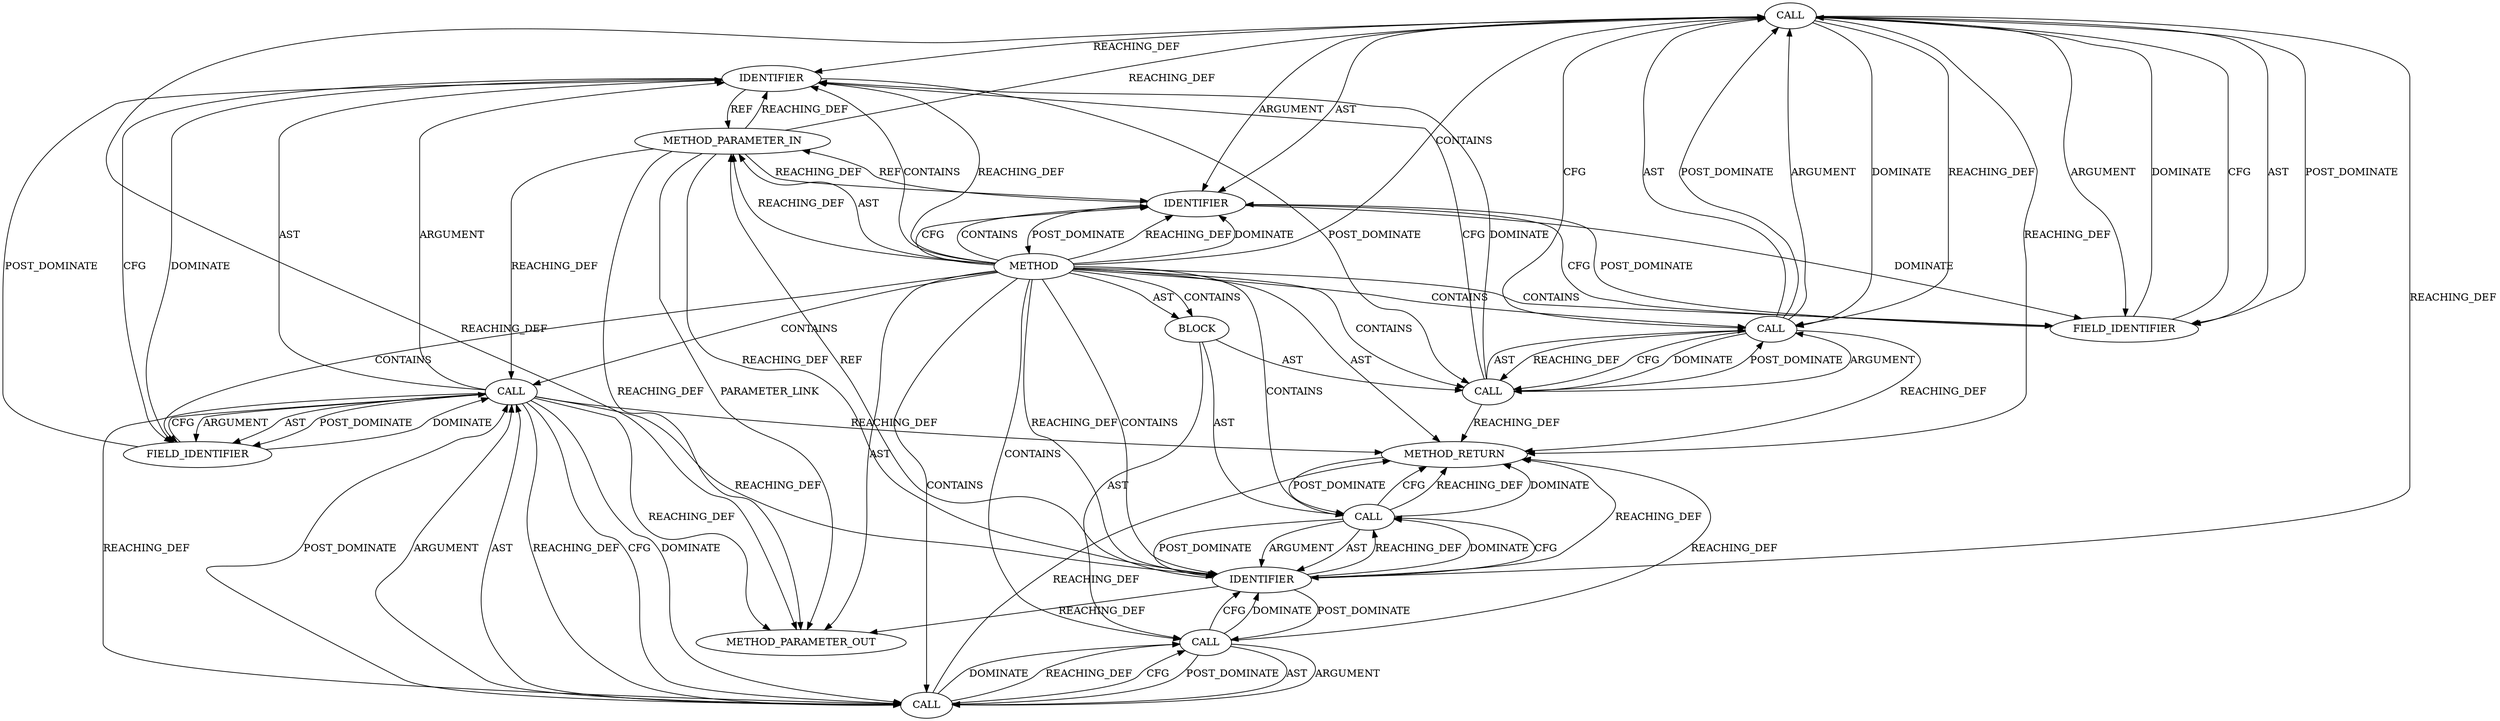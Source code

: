 digraph {
  10080 [label=CALL ORDER=1 ARGUMENT_INDEX=1 CODE="strp->stopped" COLUMN_NUMBER=11 METHOD_FULL_NAME="<operator>.indirectFieldAccess" LINE_NUMBER=614 TYPE_FULL_NAME="<empty>" DISPATCH_TYPE="STATIC_DISPATCH" SIGNATURE="" NAME="<operator>.indirectFieldAccess"]
  10086 [label=IDENTIFIER ORDER=1 ARGUMENT_INDEX=1 CODE="strp" COLUMN_NUMBER=20 LINE_NUMBER=616 TYPE_FULL_NAME="tls_strparser*" NAME="strp"]
  10079 [label=CALL ORDER=1 ARGUMENT_INDEX=1 CODE="!strp->stopped" COLUMN_NUMBER=10 METHOD_FULL_NAME="<operator>.logicalNot" LINE_NUMBER=614 TYPE_FULL_NAME="<empty>" DISPATCH_TYPE="STATIC_DISPATCH" SIGNATURE="" NAME="<operator>.logicalNot"]
  10083 [label=CALL ORDER=2 ARGUMENT_INDEX=-1 CODE="cancel_work_sync(&strp->work)" COLUMN_NUMBER=2 METHOD_FULL_NAME="cancel_work_sync" LINE_NUMBER=616 TYPE_FULL_NAME="<empty>" DISPATCH_TYPE="STATIC_DISPATCH" SIGNATURE="" NAME="cancel_work_sync"]
  10089 [label=IDENTIFIER ORDER=1 ARGUMENT_INDEX=1 CODE="strp" COLUMN_NUMBER=23 LINE_NUMBER=617 TYPE_FULL_NAME="tls_strparser*" NAME="strp"]
  10081 [label=IDENTIFIER ORDER=1 ARGUMENT_INDEX=1 CODE="strp" COLUMN_NUMBER=11 LINE_NUMBER=614 TYPE_FULL_NAME="tls_strparser*" NAME="strp"]
  10082 [label=FIELD_IDENTIFIER ORDER=2 ARGUMENT_INDEX=2 CODE="stopped" COLUMN_NUMBER=11 LINE_NUMBER=614 CANONICAL_NAME="stopped"]
  10076 [label=METHOD_PARAMETER_IN ORDER=1 CODE="struct tls_strparser *strp" IS_VARIADIC=false COLUMN_NUMBER=20 LINE_NUMBER=612 TYPE_FULL_NAME="tls_strparser*" EVALUATION_STRATEGY="BY_VALUE" INDEX=1 NAME="strp"]
  10078 [label=CALL ORDER=1 ARGUMENT_INDEX=-1 CODE="WARN_ON(!strp->stopped)" COLUMN_NUMBER=2 METHOD_FULL_NAME="WARN_ON" LINE_NUMBER=614 TYPE_FULL_NAME="<empty>" DISPATCH_TYPE="STATIC_DISPATCH" SIGNATURE="" NAME="WARN_ON"]
  21546 [label=METHOD_PARAMETER_OUT ORDER=1 CODE="struct tls_strparser *strp" IS_VARIADIC=false COLUMN_NUMBER=20 LINE_NUMBER=612 TYPE_FULL_NAME="tls_strparser*" EVALUATION_STRATEGY="BY_VALUE" INDEX=1 NAME="strp"]
  10084 [label=CALL ORDER=1 ARGUMENT_INDEX=1 CODE="&strp->work" COLUMN_NUMBER=19 METHOD_FULL_NAME="<operator>.addressOf" LINE_NUMBER=616 TYPE_FULL_NAME="<empty>" DISPATCH_TYPE="STATIC_DISPATCH" SIGNATURE="" NAME="<operator>.addressOf"]
  10077 [label=BLOCK ORDER=2 ARGUMENT_INDEX=-1 CODE="{
	WARN_ON(!strp->stopped);

	cancel_work_sync(&strp->work);
	tls_strp_anchor_free(strp);
}" COLUMN_NUMBER=1 LINE_NUMBER=613 TYPE_FULL_NAME="void"]
  10088 [label=CALL ORDER=3 ARGUMENT_INDEX=-1 CODE="tls_strp_anchor_free(strp)" COLUMN_NUMBER=2 METHOD_FULL_NAME="tls_strp_anchor_free" LINE_NUMBER=617 TYPE_FULL_NAME="<empty>" DISPATCH_TYPE="STATIC_DISPATCH" SIGNATURE="" NAME="tls_strp_anchor_free"]
  10085 [label=CALL ORDER=1 ARGUMENT_INDEX=1 CODE="strp->work" COLUMN_NUMBER=20 METHOD_FULL_NAME="<operator>.indirectFieldAccess" LINE_NUMBER=616 TYPE_FULL_NAME="<empty>" DISPATCH_TYPE="STATIC_DISPATCH" SIGNATURE="" NAME="<operator>.indirectFieldAccess"]
  10087 [label=FIELD_IDENTIFIER ORDER=2 ARGUMENT_INDEX=2 CODE="work" COLUMN_NUMBER=20 LINE_NUMBER=616 CANONICAL_NAME="work"]
  10075 [label=METHOD COLUMN_NUMBER=1 LINE_NUMBER=612 COLUMN_NUMBER_END=1 IS_EXTERNAL=false SIGNATURE="void tls_strp_done (tls_strparser*)" NAME="tls_strp_done" AST_PARENT_TYPE="TYPE_DECL" AST_PARENT_FULL_NAME="tls_strp.c:<global>" ORDER=26 CODE="void tls_strp_done(struct tls_strparser *strp)
{
	WARN_ON(!strp->stopped);

	cancel_work_sync(&strp->work);
	tls_strp_anchor_free(strp);
}" FULL_NAME="tls_strp_done" LINE_NUMBER_END=618 FILENAME="tls_strp.c"]
  10090 [label=METHOD_RETURN ORDER=3 CODE="RET" COLUMN_NUMBER=1 LINE_NUMBER=612 TYPE_FULL_NAME="void" EVALUATION_STRATEGY="BY_VALUE"]
  10085 -> 10086 [label=AST ]
  10084 -> 10085 [label=POST_DOMINATE ]
  10076 -> 10081 [label=REACHING_DEF VARIABLE="strp"]
  10076 -> 10080 [label=REACHING_DEF VARIABLE="strp"]
  10089 -> 21546 [label=REACHING_DEF VARIABLE="strp"]
  10084 -> 10085 [label=ARGUMENT ]
  10083 -> 10084 [label=POST_DOMINATE ]
  10084 -> 10085 [label=AST ]
  10083 -> 10089 [label=CFG ]
  10075 -> 10082 [label=CONTAINS ]
  10080 -> 10082 [label=AST ]
  10087 -> 10086 [label=POST_DOMINATE ]
  10076 -> 10086 [label=REACHING_DEF VARIABLE="strp"]
  10085 -> 10084 [label=REACHING_DEF VARIABLE="strp->work"]
  10085 -> 10084 [label=REACHING_DEF VARIABLE="strp->work"]
  10080 -> 10081 [label=ARGUMENT ]
  10077 -> 10078 [label=AST ]
  10082 -> 10081 [label=POST_DOMINATE ]
  10088 -> 10090 [label=CFG ]
  10078 -> 10079 [label=POST_DOMINATE ]
  10076 -> 21546 [label=REACHING_DEF VARIABLE="strp"]
  10085 -> 10084 [label=CFG ]
  10088 -> 10090 [label=REACHING_DEF VARIABLE="tls_strp_anchor_free(strp)"]
  10089 -> 10090 [label=REACHING_DEF VARIABLE="strp"]
  10075 -> 10087 [label=CONTAINS ]
  10076 -> 10085 [label=REACHING_DEF VARIABLE="strp"]
  10079 -> 10078 [label=REACHING_DEF VARIABLE="!strp->stopped"]
  10075 -> 10085 [label=CONTAINS ]
  10088 -> 10089 [label=POST_DOMINATE ]
  10080 -> 10082 [label=POST_DOMINATE ]
  10079 -> 10078 [label=CFG ]
  10084 -> 10083 [label=DOMINATE ]
  10075 -> 10077 [label=AST ]
  10080 -> 10079 [label=DOMINATE ]
  10075 -> 10089 [label=REACHING_DEF VARIABLE=""]
  10076 -> 21546 [label=PARAMETER_LINK ]
  10083 -> 10089 [label=DOMINATE ]
  10085 -> 10087 [label=ARGUMENT ]
  10087 -> 10085 [label=DOMINATE ]
  10080 -> 21546 [label=REACHING_DEF VARIABLE="strp->stopped"]
  10075 -> 10081 [label=REACHING_DEF VARIABLE=""]
  10083 -> 10090 [label=REACHING_DEF VARIABLE="cancel_work_sync(&strp->work)"]
  10075 -> 10078 [label=CONTAINS ]
  10089 -> 10083 [label=POST_DOMINATE ]
  10077 -> 10083 [label=AST ]
  10075 -> 10086 [label=REACHING_DEF VARIABLE=""]
  10079 -> 10090 [label=REACHING_DEF VARIABLE="!strp->stopped"]
  10079 -> 10080 [label=AST ]
  10075 -> 10090 [label=AST ]
  10075 -> 10081 [label=DOMINATE ]
  10089 -> 10076 [label=REF ]
  10080 -> 10090 [label=REACHING_DEF VARIABLE="strp->stopped"]
  10081 -> 10076 [label=REF ]
  10075 -> 10086 [label=CONTAINS ]
  10087 -> 10085 [label=CFG ]
  10075 -> 10076 [label=REACHING_DEF VARIABLE=""]
  10078 -> 10086 [label=DOMINATE ]
  10075 -> 10077 [label=CONTAINS ]
  10082 -> 10080 [label=DOMINATE ]
  10075 -> 10083 [label=CONTAINS ]
  10085 -> 10087 [label=AST ]
  10082 -> 10080 [label=CFG ]
  10084 -> 10083 [label=REACHING_DEF VARIABLE="&strp->work"]
  10080 -> 10079 [label=REACHING_DEF VARIABLE="strp->stopped"]
  10080 -> 10089 [label=REACHING_DEF VARIABLE="strp->stopped"]
  10081 -> 10082 [label=CFG ]
  10075 -> 10084 [label=CONTAINS ]
  10089 -> 10088 [label=REACHING_DEF VARIABLE="strp"]
  10083 -> 10084 [label=AST ]
  10075 -> 10081 [label=CFG ]
  10085 -> 10086 [label=ARGUMENT ]
  10088 -> 10089 [label=ARGUMENT ]
  10076 -> 10089 [label=REACHING_DEF VARIABLE="strp"]
  10078 -> 10079 [label=ARGUMENT ]
  10075 -> 10080 [label=CONTAINS ]
  10084 -> 10083 [label=CFG ]
  10075 -> 10088 [label=CONTAINS ]
  10081 -> 10082 [label=DOMINATE ]
  10079 -> 10080 [label=POST_DOMINATE ]
  10086 -> 10078 [label=POST_DOMINATE ]
  10078 -> 10079 [label=AST ]
  10085 -> 10090 [label=REACHING_DEF VARIABLE="strp->work"]
  10075 -> 21546 [label=AST ]
  10089 -> 10088 [label=DOMINATE ]
  10080 -> 10082 [label=ARGUMENT ]
  10088 -> 10090 [label=DOMINATE ]
  10080 -> 10079 [label=CFG ]
  10078 -> 10090 [label=REACHING_DEF VARIABLE="WARN_ON(!strp->stopped)"]
  10075 -> 10076 [label=AST ]
  10086 -> 10087 [label=DOMINATE ]
  10079 -> 10078 [label=DOMINATE ]
  10077 -> 10088 [label=AST ]
  10088 -> 10089 [label=AST ]
  10083 -> 10084 [label=ARGUMENT ]
  10080 -> 10081 [label=AST ]
  10075 -> 10081 [label=CONTAINS ]
  10089 -> 10088 [label=CFG ]
  10075 -> 10089 [label=CONTAINS ]
  10081 -> 10075 [label=POST_DOMINATE ]
  10085 -> 21546 [label=REACHING_DEF VARIABLE="strp->work"]
  10086 -> 10087 [label=CFG ]
  10084 -> 10090 [label=REACHING_DEF VARIABLE="&strp->work"]
  10078 -> 10086 [label=CFG ]
  10086 -> 10076 [label=REF ]
  10079 -> 10080 [label=ARGUMENT ]
  10080 -> 10086 [label=REACHING_DEF VARIABLE="strp->stopped"]
  10090 -> 10088 [label=POST_DOMINATE ]
  10085 -> 10087 [label=POST_DOMINATE ]
  10075 -> 10079 [label=CONTAINS ]
  10085 -> 10089 [label=REACHING_DEF VARIABLE="strp->work"]
  10085 -> 10084 [label=DOMINATE ]
}

